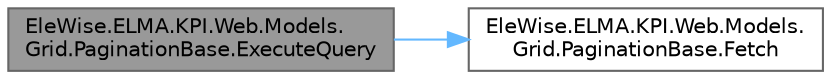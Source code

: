 digraph "EleWise.ELMA.KPI.Web.Models.Grid.PaginationBase.ExecuteQuery"
{
 // LATEX_PDF_SIZE
  bgcolor="transparent";
  edge [fontname=Helvetica,fontsize=10,labelfontname=Helvetica,labelfontsize=10];
  node [fontname=Helvetica,fontsize=10,shape=box,height=0.2,width=0.4];
  rankdir="LR";
  Node1 [id="Node000001",label="EleWise.ELMA.KPI.Web.Models.\lGrid.PaginationBase.ExecuteQuery",height=0.2,width=0.4,color="gray40", fillcolor="grey60", style="filled", fontcolor="black",tooltip="Calls Queryable.Skip/Take to perform the pagination."];
  Node1 -> Node2 [id="edge1_Node000001_Node000002",color="steelblue1",style="solid",tooltip=" "];
  Node2 [id="Node000002",label="EleWise.ELMA.KPI.Web.Models.\lGrid.PaginationBase.Fetch",height=0.2,width=0.4,color="grey40", fillcolor="white", style="filled",URL="$class_ele_wise_1_1_e_l_m_a_1_1_k_p_i_1_1_web_1_1_models_1_1_grid_1_1_pagination_base.html#a1503ac73e3c7f13abf5045f904b25422",tooltip=" "];
}

